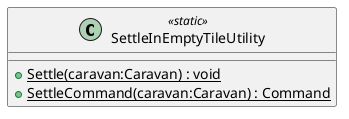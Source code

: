 @startuml
class SettleInEmptyTileUtility <<static>> {
    + {static} Settle(caravan:Caravan) : void
    + {static} SettleCommand(caravan:Caravan) : Command
}
@enduml
